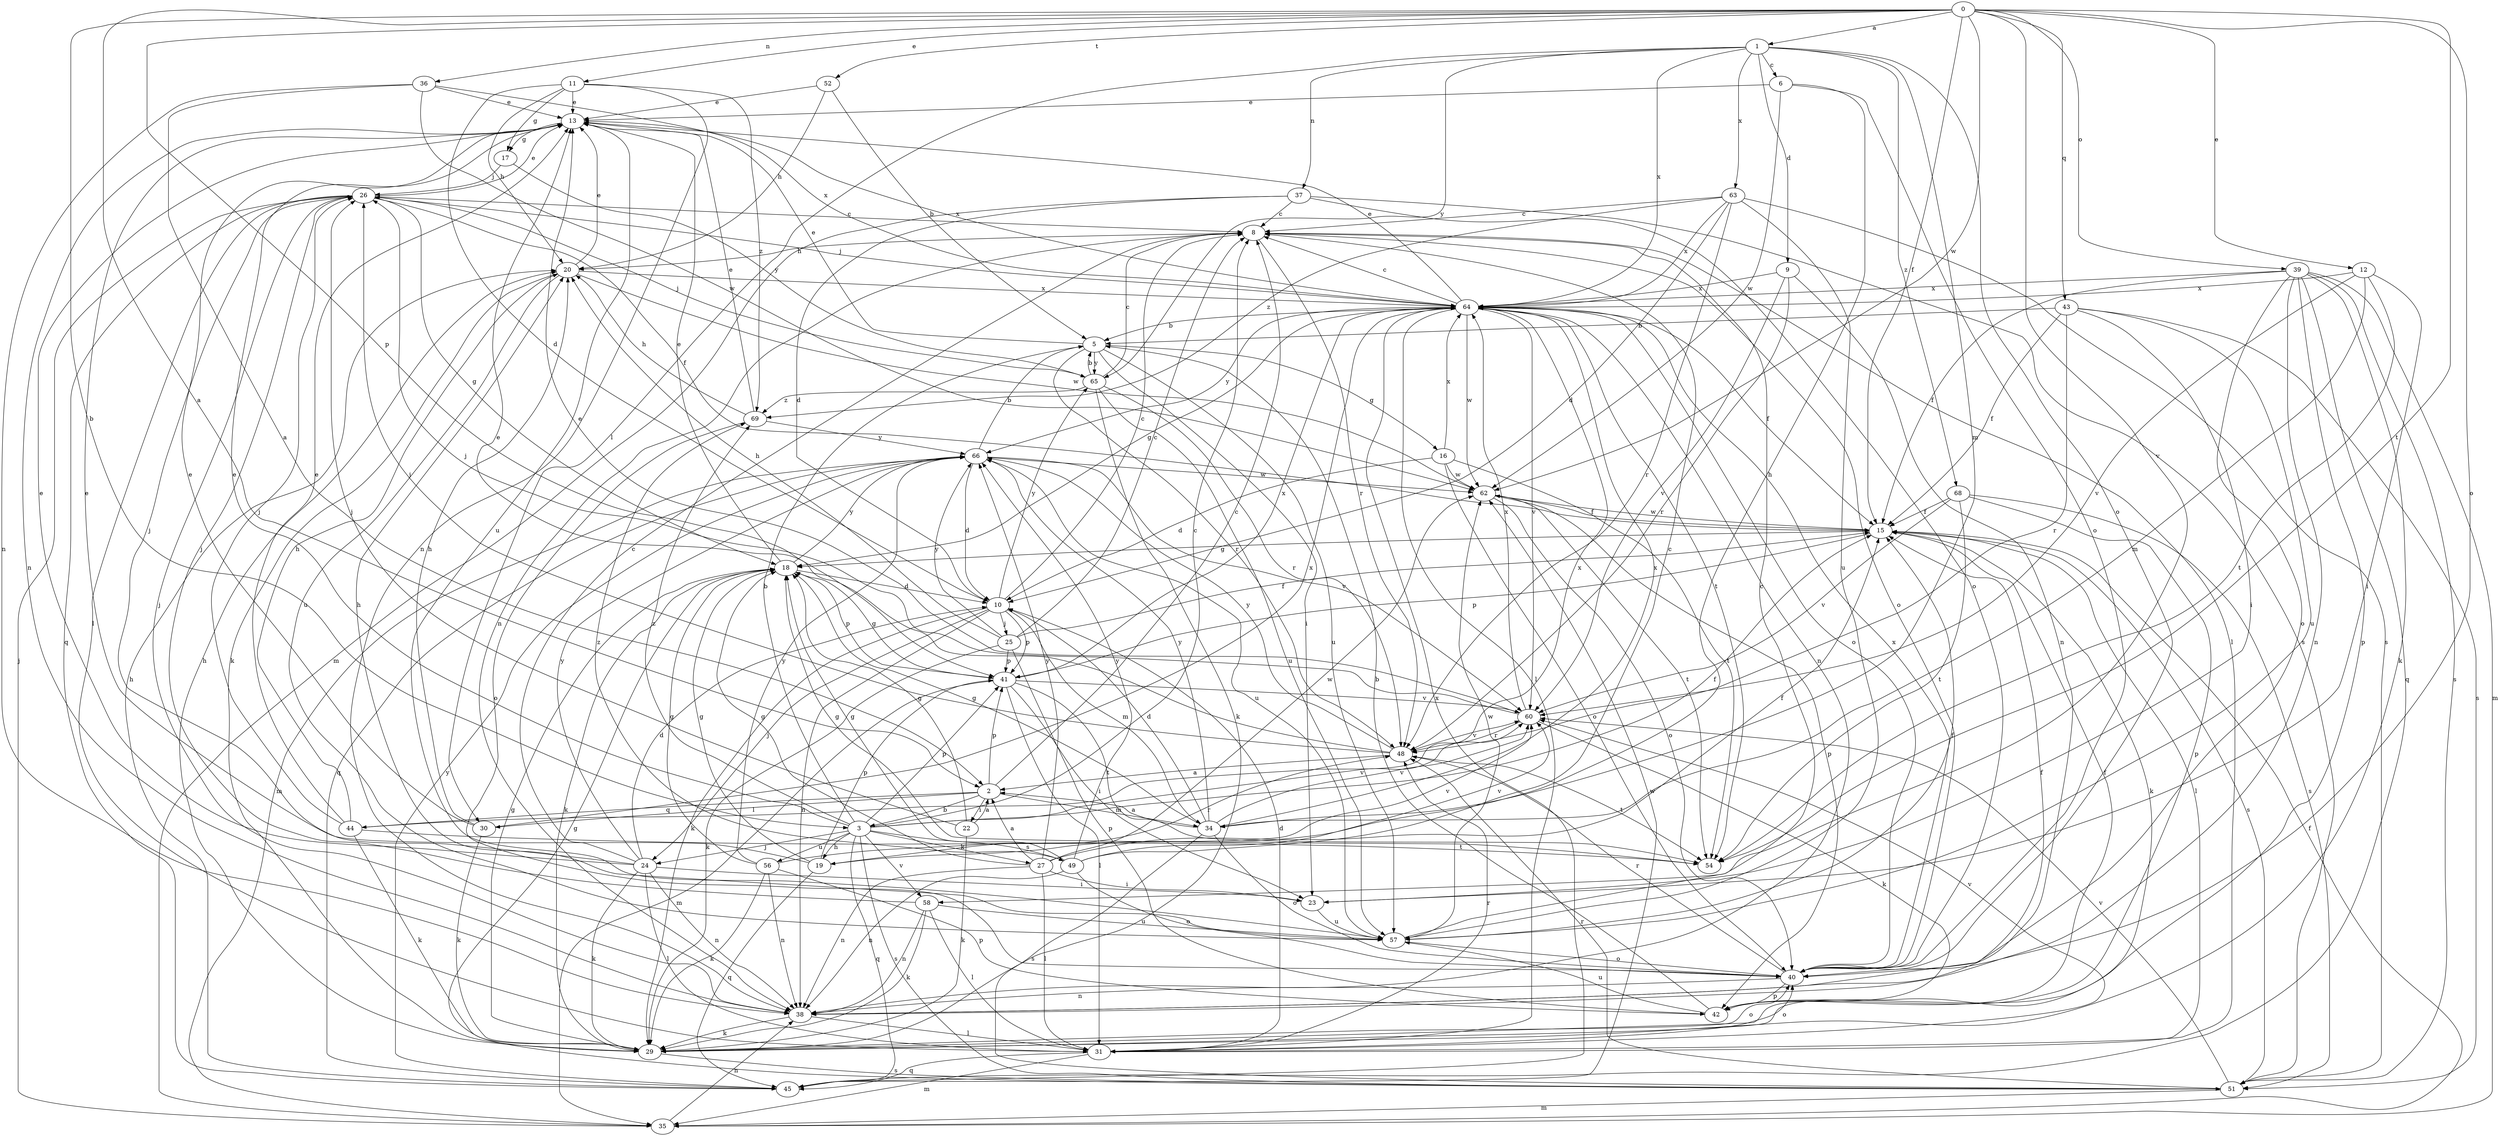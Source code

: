 strict digraph  {
0;
1;
2;
3;
5;
6;
8;
9;
10;
11;
12;
13;
15;
16;
17;
18;
19;
20;
22;
23;
24;
25;
26;
27;
29;
30;
31;
34;
35;
36;
37;
38;
39;
40;
41;
42;
43;
44;
45;
48;
49;
51;
52;
54;
56;
57;
58;
60;
62;
63;
64;
65;
66;
68;
69;
0 -> 1  [label=a];
0 -> 2  [label=a];
0 -> 3  [label=b];
0 -> 11  [label=e];
0 -> 12  [label=e];
0 -> 15  [label=f];
0 -> 36  [label=n];
0 -> 39  [label=o];
0 -> 40  [label=o];
0 -> 41  [label=p];
0 -> 43  [label=q];
0 -> 52  [label=t];
0 -> 54  [label=t];
0 -> 58  [label=v];
0 -> 62  [label=w];
1 -> 6  [label=c];
1 -> 9  [label=d];
1 -> 30  [label=l];
1 -> 34  [label=m];
1 -> 37  [label=n];
1 -> 40  [label=o];
1 -> 63  [label=x];
1 -> 64  [label=x];
1 -> 65  [label=y];
1 -> 68  [label=z];
2 -> 3  [label=b];
2 -> 8  [label=c];
2 -> 22  [label=i];
2 -> 30  [label=l];
2 -> 34  [label=m];
2 -> 41  [label=p];
2 -> 44  [label=q];
3 -> 5  [label=b];
3 -> 8  [label=c];
3 -> 13  [label=e];
3 -> 15  [label=f];
3 -> 19  [label=h];
3 -> 24  [label=j];
3 -> 27  [label=k];
3 -> 41  [label=p];
3 -> 45  [label=q];
3 -> 49  [label=s];
3 -> 51  [label=s];
3 -> 56  [label=u];
3 -> 58  [label=v];
3 -> 60  [label=v];
3 -> 69  [label=z];
5 -> 13  [label=e];
5 -> 16  [label=g];
5 -> 23  [label=i];
5 -> 48  [label=r];
5 -> 57  [label=u];
5 -> 65  [label=y];
6 -> 13  [label=e];
6 -> 19  [label=h];
6 -> 40  [label=o];
6 -> 62  [label=w];
8 -> 20  [label=h];
8 -> 31  [label=l];
8 -> 38  [label=n];
8 -> 40  [label=o];
8 -> 48  [label=r];
9 -> 38  [label=n];
9 -> 48  [label=r];
9 -> 60  [label=v];
9 -> 64  [label=x];
10 -> 8  [label=c];
10 -> 24  [label=j];
10 -> 25  [label=j];
10 -> 29  [label=k];
10 -> 34  [label=m];
10 -> 38  [label=n];
10 -> 41  [label=p];
10 -> 65  [label=y];
11 -> 10  [label=d];
11 -> 13  [label=e];
11 -> 17  [label=g];
11 -> 20  [label=h];
11 -> 38  [label=n];
11 -> 69  [label=z];
12 -> 23  [label=i];
12 -> 34  [label=m];
12 -> 54  [label=t];
12 -> 60  [label=v];
12 -> 64  [label=x];
13 -> 17  [label=g];
13 -> 38  [label=n];
13 -> 57  [label=u];
13 -> 64  [label=x];
15 -> 18  [label=g];
15 -> 29  [label=k];
15 -> 31  [label=l];
15 -> 41  [label=p];
15 -> 51  [label=s];
15 -> 62  [label=w];
16 -> 10  [label=d];
16 -> 40  [label=o];
16 -> 54  [label=t];
16 -> 62  [label=w];
16 -> 64  [label=x];
17 -> 26  [label=j];
17 -> 65  [label=y];
18 -> 10  [label=d];
18 -> 13  [label=e];
18 -> 29  [label=k];
18 -> 41  [label=p];
18 -> 66  [label=y];
19 -> 13  [label=e];
19 -> 18  [label=g];
19 -> 41  [label=p];
19 -> 45  [label=q];
19 -> 60  [label=v];
20 -> 13  [label=e];
20 -> 29  [label=k];
20 -> 57  [label=u];
20 -> 62  [label=w];
20 -> 64  [label=x];
22 -> 2  [label=a];
22 -> 18  [label=g];
22 -> 26  [label=j];
22 -> 29  [label=k];
23 -> 57  [label=u];
24 -> 8  [label=c];
24 -> 10  [label=d];
24 -> 13  [label=e];
24 -> 23  [label=i];
24 -> 26  [label=j];
24 -> 29  [label=k];
24 -> 31  [label=l];
24 -> 38  [label=n];
24 -> 66  [label=y];
25 -> 8  [label=c];
25 -> 15  [label=f];
25 -> 20  [label=h];
25 -> 29  [label=k];
25 -> 41  [label=p];
25 -> 42  [label=p];
25 -> 66  [label=y];
26 -> 8  [label=c];
26 -> 13  [label=e];
26 -> 15  [label=f];
26 -> 18  [label=g];
26 -> 31  [label=l];
26 -> 45  [label=q];
27 -> 2  [label=a];
27 -> 15  [label=f];
27 -> 18  [label=g];
27 -> 23  [label=i];
27 -> 31  [label=l];
27 -> 38  [label=n];
27 -> 62  [label=w];
27 -> 66  [label=y];
29 -> 18  [label=g];
29 -> 20  [label=h];
29 -> 40  [label=o];
29 -> 51  [label=s];
30 -> 13  [label=e];
30 -> 20  [label=h];
30 -> 29  [label=k];
30 -> 64  [label=x];
31 -> 10  [label=d];
31 -> 35  [label=m];
31 -> 40  [label=o];
31 -> 45  [label=q];
31 -> 48  [label=r];
31 -> 60  [label=v];
34 -> 2  [label=a];
34 -> 10  [label=d];
34 -> 18  [label=g];
34 -> 40  [label=o];
34 -> 51  [label=s];
34 -> 60  [label=v];
34 -> 64  [label=x];
34 -> 66  [label=y];
35 -> 15  [label=f];
35 -> 26  [label=j];
35 -> 38  [label=n];
36 -> 2  [label=a];
36 -> 13  [label=e];
36 -> 38  [label=n];
36 -> 62  [label=w];
36 -> 64  [label=x];
37 -> 8  [label=c];
37 -> 10  [label=d];
37 -> 35  [label=m];
37 -> 40  [label=o];
37 -> 51  [label=s];
38 -> 15  [label=f];
38 -> 26  [label=j];
38 -> 29  [label=k];
38 -> 31  [label=l];
39 -> 15  [label=f];
39 -> 29  [label=k];
39 -> 35  [label=m];
39 -> 38  [label=n];
39 -> 40  [label=o];
39 -> 42  [label=p];
39 -> 45  [label=q];
39 -> 51  [label=s];
39 -> 64  [label=x];
40 -> 38  [label=n];
40 -> 42  [label=p];
40 -> 48  [label=r];
40 -> 64  [label=x];
41 -> 18  [label=g];
41 -> 23  [label=i];
41 -> 31  [label=l];
41 -> 35  [label=m];
41 -> 54  [label=t];
41 -> 60  [label=v];
41 -> 64  [label=x];
42 -> 5  [label=b];
42 -> 15  [label=f];
42 -> 57  [label=u];
43 -> 5  [label=b];
43 -> 15  [label=f];
43 -> 23  [label=i];
43 -> 48  [label=r];
43 -> 51  [label=s];
43 -> 57  [label=u];
44 -> 13  [label=e];
44 -> 20  [label=h];
44 -> 26  [label=j];
44 -> 29  [label=k];
44 -> 54  [label=t];
44 -> 64  [label=x];
45 -> 20  [label=h];
45 -> 62  [label=w];
45 -> 64  [label=x];
45 -> 66  [label=y];
48 -> 2  [label=a];
48 -> 13  [label=e];
48 -> 26  [label=j];
48 -> 54  [label=t];
48 -> 60  [label=v];
48 -> 66  [label=y];
49 -> 8  [label=c];
49 -> 18  [label=g];
49 -> 38  [label=n];
49 -> 40  [label=o];
49 -> 60  [label=v];
49 -> 66  [label=y];
49 -> 69  [label=z];
51 -> 18  [label=g];
51 -> 35  [label=m];
51 -> 48  [label=r];
51 -> 60  [label=v];
52 -> 5  [label=b];
52 -> 13  [label=e];
52 -> 20  [label=h];
54 -> 18  [label=g];
56 -> 18  [label=g];
56 -> 29  [label=k];
56 -> 38  [label=n];
56 -> 42  [label=p];
56 -> 48  [label=r];
56 -> 66  [label=y];
57 -> 8  [label=c];
57 -> 15  [label=f];
57 -> 20  [label=h];
57 -> 40  [label=o];
57 -> 62  [label=w];
58 -> 26  [label=j];
58 -> 29  [label=k];
58 -> 31  [label=l];
58 -> 38  [label=n];
58 -> 57  [label=u];
60 -> 13  [label=e];
60 -> 26  [label=j];
60 -> 29  [label=k];
60 -> 48  [label=r];
60 -> 64  [label=x];
62 -> 15  [label=f];
62 -> 40  [label=o];
62 -> 42  [label=p];
62 -> 54  [label=t];
63 -> 8  [label=c];
63 -> 10  [label=d];
63 -> 48  [label=r];
63 -> 51  [label=s];
63 -> 57  [label=u];
63 -> 64  [label=x];
63 -> 69  [label=z];
64 -> 5  [label=b];
64 -> 8  [label=c];
64 -> 13  [label=e];
64 -> 15  [label=f];
64 -> 18  [label=g];
64 -> 26  [label=j];
64 -> 31  [label=l];
64 -> 38  [label=n];
64 -> 40  [label=o];
64 -> 54  [label=t];
64 -> 60  [label=v];
64 -> 62  [label=w];
64 -> 66  [label=y];
65 -> 5  [label=b];
65 -> 8  [label=c];
65 -> 26  [label=j];
65 -> 29  [label=k];
65 -> 48  [label=r];
65 -> 57  [label=u];
65 -> 69  [label=z];
66 -> 5  [label=b];
66 -> 10  [label=d];
66 -> 35  [label=m];
66 -> 45  [label=q];
66 -> 57  [label=u];
66 -> 60  [label=v];
66 -> 62  [label=w];
68 -> 15  [label=f];
68 -> 42  [label=p];
68 -> 51  [label=s];
68 -> 54  [label=t];
68 -> 60  [label=v];
69 -> 13  [label=e];
69 -> 20  [label=h];
69 -> 40  [label=o];
69 -> 66  [label=y];
}
